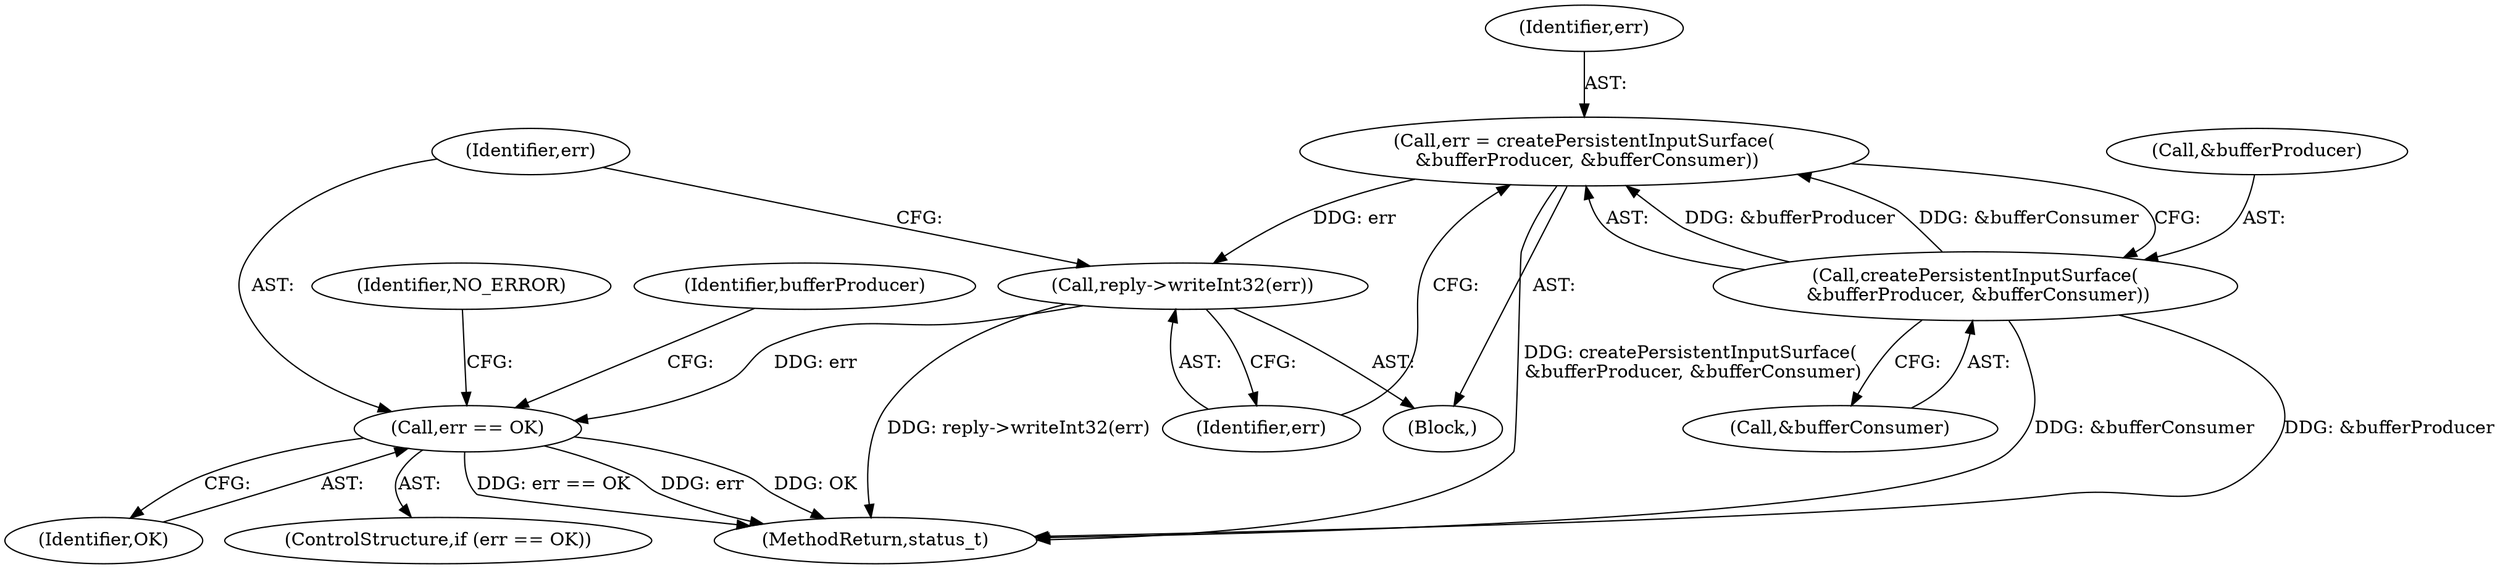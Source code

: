 digraph "0_Android_0bb5ced60304da7f61478ffd359e7ba65d72f181@API" {
"1000849" [label="(Call,err = createPersistentInputSurface(\n &bufferProducer, &bufferConsumer))"];
"1000851" [label="(Call,createPersistentInputSurface(\n &bufferProducer, &bufferConsumer))"];
"1000856" [label="(Call,reply->writeInt32(err))"];
"1000859" [label="(Call,err == OK)"];
"1000849" [label="(Call,err = createPersistentInputSurface(\n &bufferProducer, &bufferConsumer))"];
"1000860" [label="(Identifier,err)"];
"1000859" [label="(Call,err == OK)"];
"1000841" [label="(Block,)"];
"1000851" [label="(Call,createPersistentInputSurface(\n &bufferProducer, &bufferConsumer))"];
"1000852" [label="(Call,&bufferProducer)"];
"1000870" [label="(Identifier,NO_ERROR)"];
"1000856" [label="(Call,reply->writeInt32(err))"];
"1000857" [label="(Identifier,err)"];
"1000858" [label="(ControlStructure,if (err == OK))"];
"1000850" [label="(Identifier,err)"];
"1000854" [label="(Call,&bufferConsumer)"];
"1001353" [label="(MethodReturn,status_t)"];
"1000861" [label="(Identifier,OK)"];
"1000865" [label="(Identifier,bufferProducer)"];
"1000849" -> "1000841"  [label="AST: "];
"1000849" -> "1000851"  [label="CFG: "];
"1000850" -> "1000849"  [label="AST: "];
"1000851" -> "1000849"  [label="AST: "];
"1000857" -> "1000849"  [label="CFG: "];
"1000849" -> "1001353"  [label="DDG: createPersistentInputSurface(\n &bufferProducer, &bufferConsumer)"];
"1000851" -> "1000849"  [label="DDG: &bufferProducer"];
"1000851" -> "1000849"  [label="DDG: &bufferConsumer"];
"1000849" -> "1000856"  [label="DDG: err"];
"1000851" -> "1000854"  [label="CFG: "];
"1000852" -> "1000851"  [label="AST: "];
"1000854" -> "1000851"  [label="AST: "];
"1000851" -> "1001353"  [label="DDG: &bufferProducer"];
"1000851" -> "1001353"  [label="DDG: &bufferConsumer"];
"1000856" -> "1000841"  [label="AST: "];
"1000856" -> "1000857"  [label="CFG: "];
"1000857" -> "1000856"  [label="AST: "];
"1000860" -> "1000856"  [label="CFG: "];
"1000856" -> "1001353"  [label="DDG: reply->writeInt32(err)"];
"1000856" -> "1000859"  [label="DDG: err"];
"1000859" -> "1000858"  [label="AST: "];
"1000859" -> "1000861"  [label="CFG: "];
"1000860" -> "1000859"  [label="AST: "];
"1000861" -> "1000859"  [label="AST: "];
"1000865" -> "1000859"  [label="CFG: "];
"1000870" -> "1000859"  [label="CFG: "];
"1000859" -> "1001353"  [label="DDG: err == OK"];
"1000859" -> "1001353"  [label="DDG: err"];
"1000859" -> "1001353"  [label="DDG: OK"];
}
